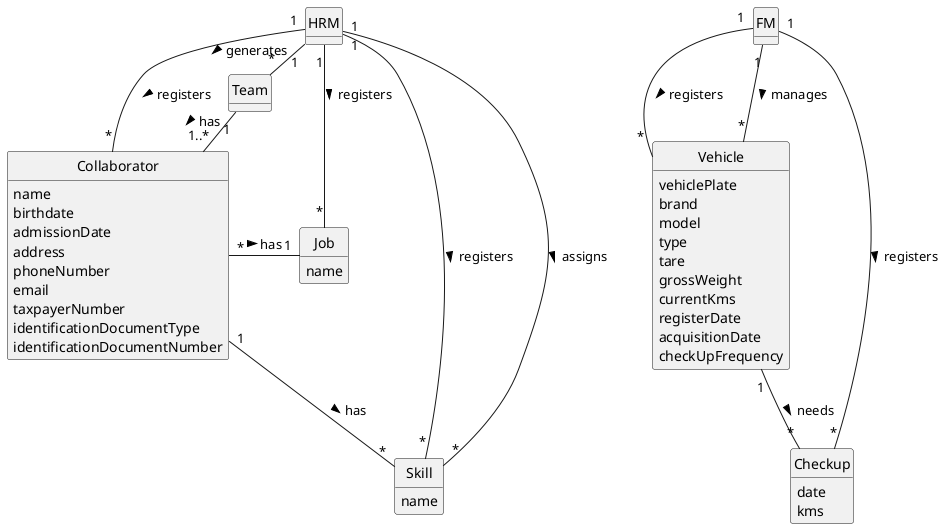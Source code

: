 @startuml
skinparam monochrome true
skinparam packageStyle rectangle
skinparam shadowing false
'skinparam linetype ortho
'left to right direction
skinparam classAttributeIconSize 0
hide circle
hide methods

'title Domain Model

'class Platform {
'  -description
'}

class HRM {
}

class FM {
}

class Skill {
    name
}

class Job {
    name
}

class Collaborator {
    name
    birthdate
    admissionDate
    address
    phoneNumber
    email
    taxpayerNumber
    identificationDocumentType
    identificationDocumentNumber
}

class Team {
}

class Vehicle {
    vehiclePlate
    brand
    model
    type
    tare
    grossWeight
    currentKms
    registerDate
    acquisitionDate
    checkUpFrequency
}

class Checkup {
    date
    kms
}

HRM "1" -- "*" Skill : registers >
HRM "1" - "*" Job : registers >
HRM "1" -- "*" Collaborator : registers >
Collaborator "*" - "1" Job : has >
Collaborator "1" -- "*" Skill : has >
HRM "1" -- "*" Skill : assigns >
HRM "1" - "*" Team : generates >
Team "1" - "1..*" Collaborator : has >
FM "1" -- "*" Vehicle : registers >
FM "1" -- "*" Vehicle : manages >
Vehicle "1" -- "*" Checkup : needs >
FM "1" -- "*" Checkup : registers >


@enduml